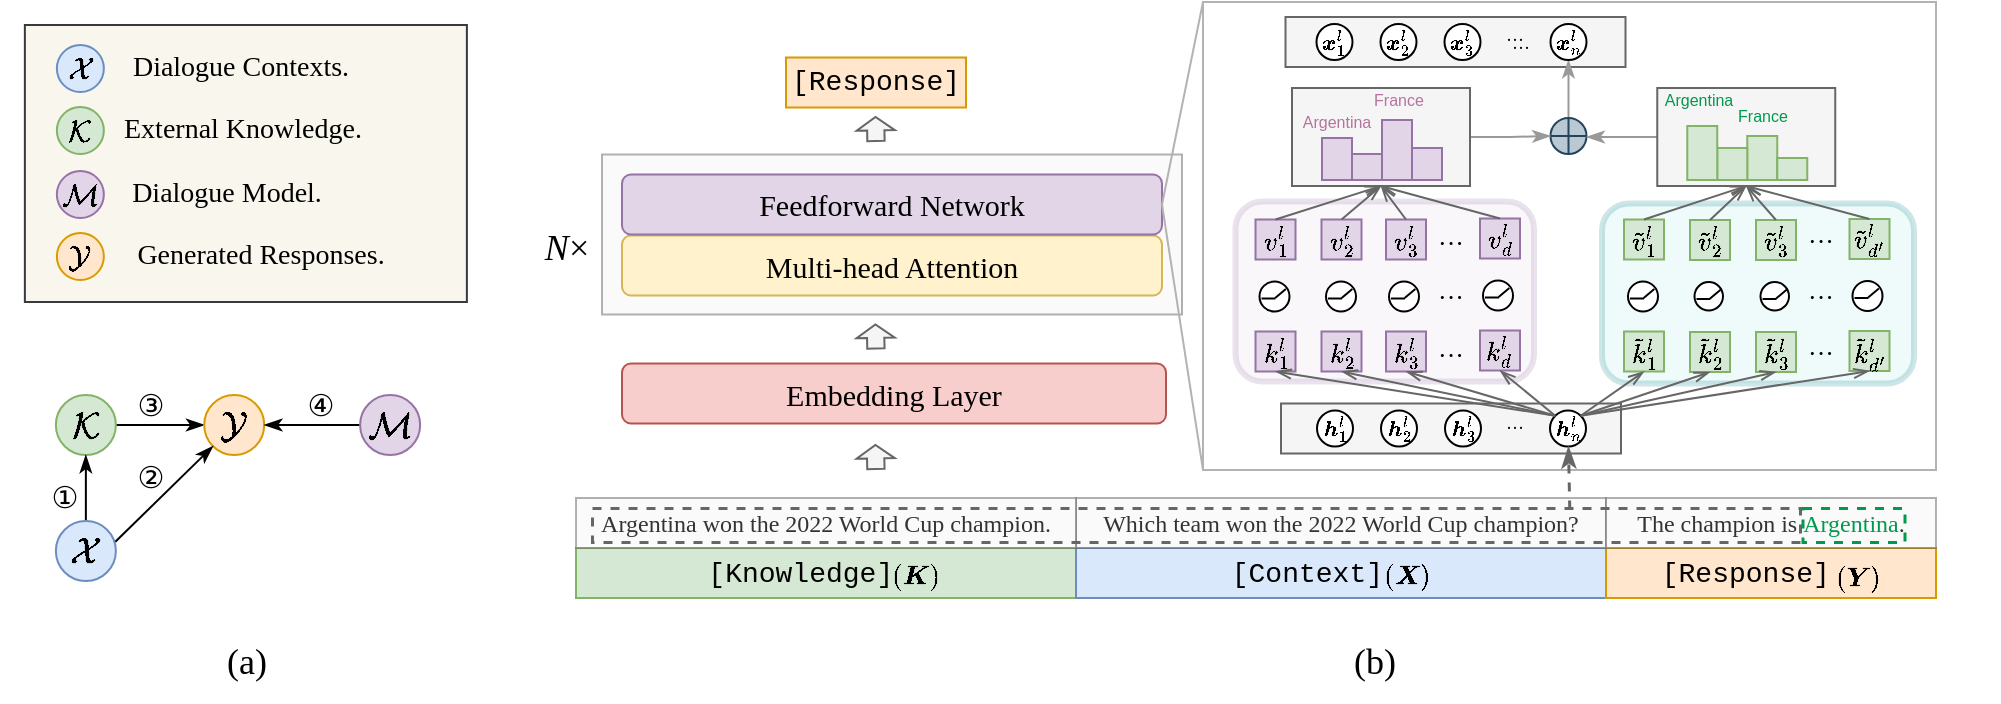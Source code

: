 <mxfile version="21.3.8" type="github">
  <diagram id="rGnRi5jYEAo9KuGM_sZk" name="Page-1">
    <mxGraphModel dx="1122" dy="762" grid="1" gridSize="10" guides="1" tooltips="1" connect="1" arrows="1" fold="1" page="1" pageScale="1" pageWidth="850" pageHeight="1100" math="1" shadow="0">
      <root>
        <mxCell id="0" />
        <mxCell id="1" parent="0" />
        <mxCell id="GQHEzxmw2uMpqQWXIb2g-68" value="" style="rounded=0;whiteSpace=wrap;html=1;fontSize=9;fillColor=#f5f5f5;fontColor=#333333;strokeColor=#666666;" parent="1" vertex="1">
          <mxGeometry x="836.75" y="637.5" width="170" height="25" as="geometry" />
        </mxCell>
        <mxCell id="1AHJtD8_qgkJWAqxRs4a-183" value="" style="rounded=0;whiteSpace=wrap;html=1;strokeWidth=1;fontFamily=Verdana;fontSize=14;fillColor=none;strokeColor=#B3B3B3;" parent="1" vertex="1">
          <mxGeometry x="795.5" y="630" width="366.5" height="234" as="geometry" />
        </mxCell>
        <mxCell id="o2bls5Q18p_dxOcrF1qy-60" value="" style="rounded=1;whiteSpace=wrap;html=1;fontSize=13;fillColor=#e1d5e7;strokeColor=#9673a6;opacity=20;strokeWidth=3;" parent="1" vertex="1">
          <mxGeometry x="811.75" y="729.75" width="149.25" height="90" as="geometry" />
        </mxCell>
        <mxCell id="-v3OjjnUW8kFr06Bp0UY-3" value="" style="rounded=1;whiteSpace=wrap;html=1;fontSize=13;fillColor=#b0e3e6;strokeColor=#0e8088;opacity=20;strokeWidth=3;" parent="1" vertex="1">
          <mxGeometry x="995" y="730.75" width="156" height="90" as="geometry" />
        </mxCell>
        <mxCell id="1AHJtD8_qgkJWAqxRs4a-296" value="" style="rounded=0;whiteSpace=wrap;html=1;strokeWidth=1;fontFamily=Times New Roman;fontSize=15;fillColor=#f9f7ed;strokeColor=#36393d;" parent="1" vertex="1">
          <mxGeometry x="206.43" y="641.5" width="221.01" height="138.5" as="geometry" />
        </mxCell>
        <mxCell id="1AHJtD8_qgkJWAqxRs4a-61" style="edgeStyle=none;rounded=0;orthogonalLoop=1;jettySize=auto;html=1;exitX=1;exitY=0.5;exitDx=0;exitDy=0;entryX=0;entryY=0.5;entryDx=0;entryDy=0;endArrow=classicThin;endFill=1;fontSize=17;" parent="1" source="1AHJtD8_qgkJWAqxRs4a-62" target="1AHJtD8_qgkJWAqxRs4a-63" edge="1">
          <mxGeometry relative="1" as="geometry" />
        </mxCell>
        <mxCell id="1AHJtD8_qgkJWAqxRs4a-62" value="$$\mathcal K$$" style="ellipse;whiteSpace=wrap;html=1;aspect=fixed;fontSize=18;fontFamily=Times New Roman;fontStyle=1;fillColor=#d5e8d4;strokeColor=#82b366;" parent="1" vertex="1">
          <mxGeometry x="221.93" y="826.5" width="30" height="30" as="geometry" />
        </mxCell>
        <mxCell id="1AHJtD8_qgkJWAqxRs4a-63" value="$$\mathcal Y$$" style="ellipse;whiteSpace=wrap;html=1;aspect=fixed;fontSize=18;fontFamily=Times New Roman;fontStyle=1;fillColor=#ffe6cc;strokeColor=#d79b00;" parent="1" vertex="1">
          <mxGeometry x="296.11" y="826.5" width="30" height="30" as="geometry" />
        </mxCell>
        <mxCell id="1AHJtD8_qgkJWAqxRs4a-64" style="edgeStyle=none;rounded=0;orthogonalLoop=1;jettySize=auto;html=1;exitX=0;exitY=0.5;exitDx=0;exitDy=0;entryX=1;entryY=0.5;entryDx=0;entryDy=0;endArrow=classicThin;endFill=1;fontSize=17;" parent="1" source="1AHJtD8_qgkJWAqxRs4a-65" target="1AHJtD8_qgkJWAqxRs4a-63" edge="1">
          <mxGeometry relative="1" as="geometry" />
        </mxCell>
        <mxCell id="1AHJtD8_qgkJWAqxRs4a-65" value="$$\mathcal M$$" style="ellipse;whiteSpace=wrap;html=1;aspect=fixed;fontSize=18;fontFamily=Times New Roman;fontStyle=1;fillColor=#e1d5e7;strokeColor=#9673a6;" parent="1" vertex="1">
          <mxGeometry x="374.06" y="826.5" width="30" height="30" as="geometry" />
        </mxCell>
        <mxCell id="1AHJtD8_qgkJWAqxRs4a-66" style="rounded=0;orthogonalLoop=1;jettySize=auto;html=1;exitX=0.987;exitY=0.351;exitDx=0;exitDy=0;entryX=0;entryY=1;entryDx=0;entryDy=0;endArrow=classicThin;endFill=1;exitPerimeter=0;fontSize=17;" parent="1" source="1AHJtD8_qgkJWAqxRs4a-68" target="1AHJtD8_qgkJWAqxRs4a-63" edge="1">
          <mxGeometry relative="1" as="geometry" />
        </mxCell>
        <mxCell id="1AHJtD8_qgkJWAqxRs4a-67" style="edgeStyle=none;rounded=0;orthogonalLoop=1;jettySize=auto;html=1;exitX=0.5;exitY=0;exitDx=0;exitDy=0;entryX=0.5;entryY=1;entryDx=0;entryDy=0;fontFamily=Georgia;fontSize=17;endArrow=classicThin;endFill=1;" parent="1" source="1AHJtD8_qgkJWAqxRs4a-68" target="1AHJtD8_qgkJWAqxRs4a-62" edge="1">
          <mxGeometry relative="1" as="geometry" />
        </mxCell>
        <mxCell id="1AHJtD8_qgkJWAqxRs4a-68" value="$$\mathcal X$$" style="ellipse;whiteSpace=wrap;html=1;aspect=fixed;fontSize=18;fontFamily=Times New Roman;fontStyle=1;fillColor=#dae8fc;strokeColor=#6c8ebf;" parent="1" vertex="1">
          <mxGeometry x="221.93" y="889.5" width="30" height="30" as="geometry" />
        </mxCell>
        <mxCell id="1AHJtD8_qgkJWAqxRs4a-184" value="" style="rounded=0;whiteSpace=wrap;html=1;shadow=0;glass=0;sketch=0;fillColor=#f5f5f5;fontFamily=Georgia;fontColor=#333333;strokeColor=#666666;opacity=50;strokeWidth=1;" parent="1" vertex="1">
          <mxGeometry x="495" y="706.25" width="290" height="80" as="geometry" />
        </mxCell>
        <mxCell id="1AHJtD8_qgkJWAqxRs4a-185" value="&lt;font style=&quot;font-size: 15px;&quot;&gt;Multi-head Attention&lt;/font&gt;" style="rounded=1;whiteSpace=wrap;html=1;fillColor=#fff2cc;strokeColor=#d6b656;fontSize=15;fontFamily=Verdana;" parent="1" vertex="1">
          <mxGeometry x="505" y="746.75" width="270" height="30" as="geometry" />
        </mxCell>
        <mxCell id="1AHJtD8_qgkJWAqxRs4a-190" value="[&lt;span style=&quot;font-size: 14px;&quot;&gt;&lt;font style=&quot;font-size: 14px;&quot;&gt;Response&lt;/font&gt;&lt;/span&gt;]" style="rounded=0;whiteSpace=wrap;html=1;fontSize=14;fontFamily=Courier New;fillColor=#ffe6cc;strokeColor=#d79b00;fontStyle=0" parent="1" vertex="1">
          <mxGeometry x="587" y="657.75" width="90" height="25" as="geometry" />
        </mxCell>
        <mxCell id="1AHJtD8_qgkJWAqxRs4a-191" value="&lt;font style=&quot;font-size: 18px;&quot;&gt;&lt;i&gt;N&lt;/i&gt;×&lt;/font&gt;" style="text;html=1;align=center;verticalAlign=middle;resizable=0;points=[];autosize=1;strokeColor=none;fontFamily=Georgia;fontSize=18;" parent="1" vertex="1">
          <mxGeometry x="452" y="732.75" width="50" height="40" as="geometry" />
        </mxCell>
        <mxCell id="1AHJtD8_qgkJWAqxRs4a-194" value="&lt;font style=&quot;font-size: 15px;&quot;&gt;Feedforward Network&lt;/font&gt;" style="rounded=1;whiteSpace=wrap;html=1;fillColor=#e1d5e7;strokeColor=#9673a6;fontSize=15;fontFamily=Verdana;" parent="1" vertex="1">
          <mxGeometry x="505" y="716.25" width="270" height="30" as="geometry" />
        </mxCell>
        <mxCell id="1AHJtD8_qgkJWAqxRs4a-195" value="" style="endArrow=none;html=1;rounded=0;fontFamily=Times New Roman;fontSize=17;exitX=1;exitY=0.5;exitDx=0;exitDy=0;strokeColor=#B3B3B3;entryX=0;entryY=0;entryDx=0;entryDy=0;" parent="1" source="1AHJtD8_qgkJWAqxRs4a-194" target="1AHJtD8_qgkJWAqxRs4a-183" edge="1">
          <mxGeometry width="50" height="50" relative="1" as="geometry">
            <mxPoint x="722" y="732" as="sourcePoint" />
            <mxPoint x="787" y="613.25" as="targetPoint" />
          </mxGeometry>
        </mxCell>
        <mxCell id="1AHJtD8_qgkJWAqxRs4a-197" value="&lt;font face=&quot;Verdana&quot; style=&quot;font-size: 13px;&quot;&gt;···&lt;/font&gt;" style="text;html=1;align=center;verticalAlign=middle;resizable=0;points=[];autosize=1;strokeColor=none;fillColor=none;fontSize=13;fontFamily=Courier New;" parent="1" vertex="1">
          <mxGeometry x="899" y="735.75" width="40" height="30" as="geometry" />
        </mxCell>
        <mxCell id="1AHJtD8_qgkJWAqxRs4a-198" value="&lt;font face=&quot;Verdana&quot; style=&quot;font-size: 13px;&quot;&gt;···&lt;/font&gt;" style="text;html=1;align=center;verticalAlign=middle;resizable=0;points=[];autosize=1;strokeColor=none;fillColor=none;fontSize=13;fontFamily=Courier New;" parent="1" vertex="1">
          <mxGeometry x="899" y="762.75" width="40" height="30" as="geometry" />
        </mxCell>
        <mxCell id="1AHJtD8_qgkJWAqxRs4a-199" value="&lt;font face=&quot;Verdana&quot; style=&quot;font-size: 13px;&quot;&gt;···&lt;/font&gt;" style="text;html=1;align=center;verticalAlign=middle;resizable=0;points=[];autosize=1;strokeColor=none;fillColor=none;fontSize=13;fontFamily=Courier New;" parent="1" vertex="1">
          <mxGeometry x="899" y="791.75" width="40" height="30" as="geometry" />
        </mxCell>
        <mxCell id="1AHJtD8_qgkJWAqxRs4a-200" value="&lt;span style=&quot;font-size: 13px;&quot;&gt;&lt;font style=&quot;font-size: 13px;&quot;&gt;$$v^l_1$$&lt;/font&gt;&lt;/span&gt;" style="rounded=0;whiteSpace=wrap;html=1;fontFamily=Times New Roman;fontSize=13;fillColor=#e1d5e7;strokeColor=#9673a6;" parent="1" vertex="1">
          <mxGeometry x="821.75" y="738.75" width="20" height="20" as="geometry" />
        </mxCell>
        <mxCell id="1AHJtD8_qgkJWAqxRs4a-201" value="&lt;font style=&quot;font-size: 13px;&quot;&gt;$$k^l_1$$&lt;/font&gt;" style="rounded=0;whiteSpace=wrap;html=1;fontFamily=Times New Roman;fontSize=13;fillColor=#e1d5e7;strokeColor=#9673a6;" parent="1" vertex="1">
          <mxGeometry x="821.75" y="794.75" width="20" height="20" as="geometry" />
        </mxCell>
        <mxCell id="1AHJtD8_qgkJWAqxRs4a-203" value="" style="ellipse;whiteSpace=wrap;html=1;aspect=fixed;fontFamily=Times New Roman;fontSize=13;" parent="1" vertex="1">
          <mxGeometry x="823.75" y="769.75" width="15" height="15" as="geometry" />
        </mxCell>
        <mxCell id="1AHJtD8_qgkJWAqxRs4a-204" value="" style="line;strokeWidth=1;html=1;fontFamily=Times New Roman;fontSize=13;fillColor=none;" parent="1" vertex="1">
          <mxGeometry x="824.75" y="773.25" width="7" height="10" as="geometry" />
        </mxCell>
        <mxCell id="1AHJtD8_qgkJWAqxRs4a-205" value="" style="line;strokeWidth=1;html=1;fontFamily=Times New Roman;fontSize=13;fillColor=none;rotation=-40;" parent="1" vertex="1">
          <mxGeometry x="830.75" y="772.25" width="7" height="7" as="geometry" />
        </mxCell>
        <mxCell id="1AHJtD8_qgkJWAqxRs4a-206" value="&lt;span style=&quot;font-size: 13px;&quot;&gt;&lt;font style=&quot;font-size: 13px;&quot;&gt;$$v^l_2$$&lt;/font&gt;&lt;/span&gt;" style="rounded=0;whiteSpace=wrap;html=1;fontFamily=Times New Roman;fontSize=13;fillColor=#e1d5e7;strokeColor=#9673a6;" parent="1" vertex="1">
          <mxGeometry x="854.75" y="738.75" width="20" height="20" as="geometry" />
        </mxCell>
        <mxCell id="1AHJtD8_qgkJWAqxRs4a-207" value="&lt;font style=&quot;font-size: 13px;&quot;&gt;$$k^l_2$$&lt;/font&gt;" style="rounded=0;whiteSpace=wrap;html=1;fontFamily=Times New Roman;fontSize=13;fillColor=#e1d5e7;strokeColor=#9673a6;" parent="1" vertex="1">
          <mxGeometry x="854.75" y="794.75" width="20" height="20" as="geometry" />
        </mxCell>
        <mxCell id="1AHJtD8_qgkJWAqxRs4a-208" value="" style="ellipse;whiteSpace=wrap;html=1;aspect=fixed;fontFamily=Times New Roman;fontSize=13;" parent="1" vertex="1">
          <mxGeometry x="857" y="769.75" width="15" height="15" as="geometry" />
        </mxCell>
        <mxCell id="1AHJtD8_qgkJWAqxRs4a-209" value="" style="line;strokeWidth=1;html=1;fontFamily=Times New Roman;fontSize=13;fillColor=none;" parent="1" vertex="1">
          <mxGeometry x="858" y="773.25" width="7" height="10" as="geometry" />
        </mxCell>
        <mxCell id="1AHJtD8_qgkJWAqxRs4a-210" value="" style="line;strokeWidth=1;html=1;fontFamily=Times New Roman;fontSize=13;fillColor=none;rotation=-40;" parent="1" vertex="1">
          <mxGeometry x="864" y="772.25" width="7" height="7" as="geometry" />
        </mxCell>
        <mxCell id="1AHJtD8_qgkJWAqxRs4a-216" value="&lt;span style=&quot;font-size: 13px;&quot;&gt;&lt;font style=&quot;font-size: 13px;&quot;&gt;$$v^l_d$$&lt;/font&gt;&lt;/span&gt;" style="rounded=0;whiteSpace=wrap;html=1;fontFamily=Times New Roman;fontSize=13;fillColor=#e1d5e7;strokeColor=#9673a6;" parent="1" vertex="1">
          <mxGeometry x="934" y="738.25" width="20" height="20" as="geometry" />
        </mxCell>
        <mxCell id="1AHJtD8_qgkJWAqxRs4a-217" value="&lt;font style=&quot;font-size: 13px;&quot;&gt;$$k^l_d$$&lt;/font&gt;" style="rounded=0;whiteSpace=wrap;html=1;fontFamily=Times New Roman;fontSize=13;fillColor=#e1d5e7;strokeColor=#9673a6;" parent="1" vertex="1">
          <mxGeometry x="934" y="794.25" width="20" height="20" as="geometry" />
        </mxCell>
        <mxCell id="1AHJtD8_qgkJWAqxRs4a-218" value="" style="ellipse;whiteSpace=wrap;html=1;aspect=fixed;fontFamily=Times New Roman;fontSize=13;" parent="1" vertex="1">
          <mxGeometry x="935.5" y="769.25" width="15" height="15" as="geometry" />
        </mxCell>
        <mxCell id="1AHJtD8_qgkJWAqxRs4a-219" value="" style="line;strokeWidth=1;html=1;fontFamily=Times New Roman;fontSize=13;fillColor=none;" parent="1" vertex="1">
          <mxGeometry x="936.5" y="772.75" width="7" height="10" as="geometry" />
        </mxCell>
        <mxCell id="1AHJtD8_qgkJWAqxRs4a-220" value="" style="line;strokeWidth=1;html=1;fontFamily=Times New Roman;fontSize=13;fillColor=none;rotation=-40;" parent="1" vertex="1">
          <mxGeometry x="942.5" y="771.75" width="7" height="7" as="geometry" />
        </mxCell>
        <mxCell id="1AHJtD8_qgkJWAqxRs4a-196" value="" style="endArrow=none;html=1;rounded=0;fontFamily=Times New Roman;fontSize=17;exitX=1;exitY=0.5;exitDx=0;exitDy=0;sourcePerimeterSpacing=-4;entryX=0;entryY=1;entryDx=0;entryDy=0;strokeColor=#B3B3B3;" parent="1" source="1AHJtD8_qgkJWAqxRs4a-194" target="1AHJtD8_qgkJWAqxRs4a-183" edge="1">
          <mxGeometry width="50" height="50" relative="1" as="geometry">
            <mxPoint x="722" y="723" as="sourcePoint" />
            <mxPoint x="787" y="803.25" as="targetPoint" />
          </mxGeometry>
        </mxCell>
        <mxCell id="zV5g6A6bOs3h6iSMPPQw-1" value="&lt;i style=&quot;--tw-border-spacing-x: 0; --tw-border-spacing-y: 0; --tw-translate-x: 0; --tw-translate-y: 0; --tw-rotate: 0; --tw-skew-x: 0; --tw-skew-y: 0; --tw-scale-x: 1; --tw-scale-y: 1; --tw-pan-x: ; --tw-pan-y: ; --tw-pinch-zoom: ; --tw-scroll-snap-strictness: proximity; --tw-ordinal: ; --tw-slashed-zero: ; --tw-numeric-figure: ; --tw-numeric-spacing: ; --tw-numeric-fraction: ; --tw-ring-inset: ; --tw-ring-offset-width: 0px; --tw-ring-offset-color: #fff; --tw-ring-color: rgb(59 130 246 / 0.5); --tw-ring-offset-shadow: 0 0 #0000; --tw-ring-shadow: 0 0 #0000; --tw-shadow: 0 0 #0000; --tw-shadow-colored: 0 0 #0000; --tw-blur: ; --tw-brightness: ; --tw-contrast: ; --tw-grayscale: ; --tw-hue-rotate: ; --tw-invert: ; --tw-saturate: ; --tw-sepia: ; --tw-drop-shadow: ; --tw-backdrop-blur: ; --tw-backdrop-brightness: ; --tw-backdrop-contrast: ; --tw-backdrop-grayscale: ; --tw-backdrop-hue-rotate: ; --tw-backdrop-invert: ; --tw-backdrop-opacity: ; --tw-backdrop-saturate: ; --tw-backdrop-sepia: ; border-color: var(--border-color);&quot;&gt;$$\mathcal M$$&lt;/i&gt;" style="ellipse;whiteSpace=wrap;html=1;aspect=fixed;fontSize=15;fontFamily=Times New Roman;fontStyle=1;fillColor=#e1d5e7;strokeColor=#9673a6;" parent="1" vertex="1">
          <mxGeometry x="222.43" y="714.5" width="23.5" height="23.5" as="geometry" />
        </mxCell>
        <mxCell id="zV5g6A6bOs3h6iSMPPQw-2" value="&lt;i&gt;$$\mathcal Y$$&lt;/i&gt;" style="ellipse;whiteSpace=wrap;html=1;aspect=fixed;fontSize=15;fontFamily=Times New Roman;fontStyle=1;fillColor=#ffe6cc;strokeColor=#d79b00;" parent="1" vertex="1">
          <mxGeometry x="222.43" y="745.5" width="23.5" height="23.5" as="geometry" />
        </mxCell>
        <mxCell id="zV5g6A6bOs3h6iSMPPQw-3" value="&lt;i style=&quot;--tw-border-spacing-x: 0; --tw-border-spacing-y: 0; --tw-translate-x: 0; --tw-translate-y: 0; --tw-rotate: 0; --tw-skew-x: 0; --tw-skew-y: 0; --tw-scale-x: 1; --tw-scale-y: 1; --tw-pan-x: ; --tw-pan-y: ; --tw-pinch-zoom: ; --tw-scroll-snap-strictness: proximity; --tw-ordinal: ; --tw-slashed-zero: ; --tw-numeric-figure: ; --tw-numeric-spacing: ; --tw-numeric-fraction: ; --tw-ring-inset: ; --tw-ring-offset-width: 0px; --tw-ring-offset-color: #fff; --tw-ring-color: rgb(59 130 246 / 0.5); --tw-ring-offset-shadow: 0 0 #0000; --tw-ring-shadow: 0 0 #0000; --tw-shadow: 0 0 #0000; --tw-shadow-colored: 0 0 #0000; --tw-blur: ; --tw-brightness: ; --tw-contrast: ; --tw-grayscale: ; --tw-hue-rotate: ; --tw-invert: ; --tw-saturate: ; --tw-sepia: ; --tw-drop-shadow: ; --tw-backdrop-blur: ; --tw-backdrop-brightness: ; --tw-backdrop-contrast: ; --tw-backdrop-grayscale: ; --tw-backdrop-hue-rotate: ; --tw-backdrop-invert: ; --tw-backdrop-opacity: ; --tw-backdrop-saturate: ; --tw-backdrop-sepia: ; border-color: var(--border-color);&quot;&gt;$$\mathcal X$$&lt;/i&gt;" style="ellipse;whiteSpace=wrap;html=1;aspect=fixed;fontSize=15;fontFamily=Times New Roman;fontStyle=1;fillColor=#dae8fc;strokeColor=#6c8ebf;" parent="1" vertex="1">
          <mxGeometry x="222.43" y="651.5" width="23.5" height="23.5" as="geometry" />
        </mxCell>
        <mxCell id="zV5g6A6bOs3h6iSMPPQw-4" value="&lt;i style=&quot;--tw-border-spacing-x: 0; --tw-border-spacing-y: 0; --tw-translate-x: 0; --tw-translate-y: 0; --tw-rotate: 0; --tw-skew-x: 0; --tw-skew-y: 0; --tw-scale-x: 1; --tw-scale-y: 1; --tw-pan-x: ; --tw-pan-y: ; --tw-pinch-zoom: ; --tw-scroll-snap-strictness: proximity; --tw-ordinal: ; --tw-slashed-zero: ; --tw-numeric-figure: ; --tw-numeric-spacing: ; --tw-numeric-fraction: ; --tw-ring-inset: ; --tw-ring-offset-width: 0px; --tw-ring-offset-color: #fff; --tw-ring-color: rgb(59 130 246 / 0.5); --tw-ring-offset-shadow: 0 0 #0000; --tw-ring-shadow: 0 0 #0000; --tw-shadow: 0 0 #0000; --tw-shadow-colored: 0 0 #0000; --tw-blur: ; --tw-brightness: ; --tw-contrast: ; --tw-grayscale: ; --tw-hue-rotate: ; --tw-invert: ; --tw-saturate: ; --tw-sepia: ; --tw-drop-shadow: ; --tw-backdrop-blur: ; --tw-backdrop-brightness: ; --tw-backdrop-contrast: ; --tw-backdrop-grayscale: ; --tw-backdrop-hue-rotate: ; --tw-backdrop-invert: ; --tw-backdrop-opacity: ; --tw-backdrop-saturate: ; --tw-backdrop-sepia: ; border-color: var(--border-color);&quot;&gt;$$\mathcal K$$&lt;/i&gt;" style="ellipse;whiteSpace=wrap;html=1;aspect=fixed;fontSize=15;fontFamily=Times New Roman;fontStyle=1;fillColor=#d5e8d4;strokeColor=#82b366;" parent="1" vertex="1">
          <mxGeometry x="222.43" y="682.5" width="23.5" height="23.5" as="geometry" />
        </mxCell>
        <mxCell id="zV5g6A6bOs3h6iSMPPQw-5" value="&lt;span style=&quot;color: rgb(0, 0, 0); font-style: normal; font-variant-ligatures: normal; font-variant-caps: normal; font-weight: 400; letter-spacing: normal; orphans: 2; text-align: left; text-indent: 0px; text-transform: none; widows: 2; word-spacing: 0px; -webkit-text-stroke-width: 0px; text-decoration-thickness: initial; text-decoration-style: initial; text-decoration-color: initial; float: none; font-size: 14px; display: inline !important;&quot;&gt;&lt;font style=&quot;font-size: 14px;&quot;&gt;External Knowledge.&lt;br style=&quot;font-size: 14px;&quot;&gt;&lt;/font&gt;&lt;/span&gt;" style="text;whiteSpace=wrap;html=1;fontSize=14;fontFamily=Tahoma;" parent="1" vertex="1">
          <mxGeometry x="254.06" y="679" width="138.37" height="36" as="geometry" />
        </mxCell>
        <mxCell id="zV5g6A6bOs3h6iSMPPQw-6" value="&lt;span style=&quot;text-align: left; font-size: 14px;&quot;&gt;&lt;font style=&quot;font-size: 14px;&quot;&gt;Dialogue Contexts.&lt;/font&gt;&lt;/span&gt;" style="text;html=1;align=center;verticalAlign=middle;resizable=0;points=[];autosize=1;strokeColor=none;fillColor=none;fontSize=14;fontFamily=Tahoma;" parent="1" vertex="1">
          <mxGeometry x="244.06" y="648.25" width="140" height="30" as="geometry" />
        </mxCell>
        <mxCell id="zV5g6A6bOs3h6iSMPPQw-7" value="&lt;div style=&quot;border-color: var(--border-color); text-align: left; font-size: 14px;&quot;&gt;&lt;span style=&quot;border-color: var(--border-color); background-color: initial; font-size: 14px;&quot;&gt;&lt;font style=&quot;font-size: 14px;&quot;&gt;Dialogue Model.&lt;/font&gt;&lt;/span&gt;&lt;/div&gt;" style="text;html=1;align=center;verticalAlign=middle;resizable=0;points=[];autosize=1;strokeColor=none;fillColor=none;fontSize=14;fontFamily=Tahoma;" parent="1" vertex="1">
          <mxGeometry x="247.43" y="711.25" width="120" height="30" as="geometry" />
        </mxCell>
        <mxCell id="zV5g6A6bOs3h6iSMPPQw-8" value="&lt;span style=&quot;text-align: left; font-size: 14px;&quot;&gt;&lt;font style=&quot;font-size: 14px;&quot;&gt;Generated Responses.&lt;/font&gt;&lt;/span&gt;" style="text;html=1;align=center;verticalAlign=middle;resizable=0;points=[];autosize=1;strokeColor=none;fillColor=none;fontSize=14;fontFamily=Tahoma;" parent="1" vertex="1">
          <mxGeometry x="244.06" y="742" width="160" height="30" as="geometry" />
        </mxCell>
        <mxCell id="o2bls5Q18p_dxOcrF1qy-1" value="&lt;font face=&quot;Tahoma&quot;&gt;(a)&lt;/font&gt;" style="text;html=1;align=center;verticalAlign=middle;resizable=0;points=[];autosize=1;strokeColor=none;fillColor=none;fontSize=18;fontFamily=Georgia;" parent="1" vertex="1">
          <mxGeometry x="291.94" y="940" width="50" height="40" as="geometry" />
        </mxCell>
        <mxCell id="o2bls5Q18p_dxOcrF1qy-2" value="&lt;font face=&quot;Tahoma&quot;&gt;(b)&lt;/font&gt;" style="text;html=1;align=center;verticalAlign=middle;resizable=0;points=[];autosize=1;strokeColor=none;fillColor=none;fontSize=18;fontFamily=Georgia;" parent="1" vertex="1">
          <mxGeometry x="856" y="940" width="50" height="40" as="geometry" />
        </mxCell>
        <mxCell id="o2bls5Q18p_dxOcrF1qy-13" value="&lt;font style=&quot;font-size: 15px;&quot;&gt;Embedding Layer&lt;/font&gt;" style="rounded=1;whiteSpace=wrap;html=1;fillColor=#f8cecc;strokeColor=#b85450;fontSize=15;fontFamily=Verdana;" parent="1" vertex="1">
          <mxGeometry x="505" y="810.75" width="272" height="30" as="geometry" />
        </mxCell>
        <mxCell id="o2bls5Q18p_dxOcrF1qy-24" value="" style="shape=flexArrow;endArrow=classic;html=1;rounded=0;fontFamily=Georgia;fontSize=15;width=8.649;endSize=1.906;endWidth=9.412;fillColor=#f5f5f5;strokeColor=#666666;" parent="1" edge="1">
          <mxGeometry width="50" height="50" relative="1" as="geometry">
            <mxPoint x="631.96" y="864" as="sourcePoint" />
            <mxPoint x="631.7" y="851" as="targetPoint" />
          </mxGeometry>
        </mxCell>
        <mxCell id="o2bls5Q18p_dxOcrF1qy-37" value="&lt;font face=&quot;Verdana&quot; style=&quot;font-size: 13px;&quot;&gt;···&lt;/font&gt;" style="text;html=1;align=center;verticalAlign=middle;resizable=0;points=[];autosize=1;strokeColor=none;fillColor=none;fontSize=13;fontFamily=Courier New;" parent="1" vertex="1">
          <mxGeometry x="1084.25" y="735" width="40" height="30" as="geometry" />
        </mxCell>
        <mxCell id="o2bls5Q18p_dxOcrF1qy-38" value="&lt;font face=&quot;Verdana&quot; style=&quot;font-size: 13px;&quot;&gt;···&lt;/font&gt;" style="text;html=1;align=center;verticalAlign=middle;resizable=0;points=[];autosize=1;strokeColor=none;fillColor=none;fontSize=13;fontFamily=Courier New;" parent="1" vertex="1">
          <mxGeometry x="1084.25" y="762.5" width="40" height="30" as="geometry" />
        </mxCell>
        <mxCell id="o2bls5Q18p_dxOcrF1qy-39" value="&lt;font face=&quot;Verdana&quot; style=&quot;font-size: 13px;&quot;&gt;···&lt;/font&gt;" style="text;html=1;align=center;verticalAlign=middle;resizable=0;points=[];autosize=1;strokeColor=none;fillColor=none;fontSize=13;fontFamily=Courier New;" parent="1" vertex="1">
          <mxGeometry x="1084.25" y="790.5" width="40" height="30" as="geometry" />
        </mxCell>
        <mxCell id="o2bls5Q18p_dxOcrF1qy-40" value="&lt;span style=&quot;font-size: 13px;&quot;&gt;&lt;font style=&quot;font-size: 13px;&quot;&gt;$${\tilde v}^l_1$$&lt;/font&gt;&lt;/span&gt;" style="rounded=0;whiteSpace=wrap;html=1;fontFamily=Times New Roman;fontSize=13;fillColor=#d5e8d4;strokeColor=#82b366;" parent="1" vertex="1">
          <mxGeometry x="1006" y="738.75" width="20" height="20" as="geometry" />
        </mxCell>
        <mxCell id="o2bls5Q18p_dxOcrF1qy-41" value="&lt;font style=&quot;font-size: 13px;&quot;&gt;$$\tilde k^l_1$$&lt;/font&gt;" style="rounded=0;whiteSpace=wrap;html=1;fontFamily=Times New Roman;fontSize=13;fillColor=#d5e8d4;strokeColor=#82b366;" parent="1" vertex="1">
          <mxGeometry x="1006" y="794.75" width="20" height="20" as="geometry" />
        </mxCell>
        <mxCell id="o2bls5Q18p_dxOcrF1qy-42" value="" style="ellipse;whiteSpace=wrap;html=1;aspect=fixed;fontFamily=Times New Roman;fontSize=13;" parent="1" vertex="1">
          <mxGeometry x="1008" y="769.75" width="15" height="15" as="geometry" />
        </mxCell>
        <mxCell id="o2bls5Q18p_dxOcrF1qy-43" value="" style="line;strokeWidth=1;html=1;fontFamily=Times New Roman;fontSize=13;fillColor=none;" parent="1" vertex="1">
          <mxGeometry x="1009" y="773.25" width="7" height="10" as="geometry" />
        </mxCell>
        <mxCell id="o2bls5Q18p_dxOcrF1qy-44" value="" style="line;strokeWidth=1;html=1;fontFamily=Times New Roman;fontSize=13;fillColor=none;rotation=-40;" parent="1" vertex="1">
          <mxGeometry x="1015" y="772.25" width="7" height="7" as="geometry" />
        </mxCell>
        <mxCell id="o2bls5Q18p_dxOcrF1qy-45" value="&lt;span style=&quot;font-size: 13px;&quot;&gt;&lt;font style=&quot;font-size: 13px;&quot;&gt;$${\tilde v}^l_2$$&lt;/font&gt;&lt;/span&gt;" style="rounded=0;whiteSpace=wrap;html=1;fontFamily=Times New Roman;fontSize=13;fillColor=#d5e8d4;strokeColor=#82b366;" parent="1" vertex="1">
          <mxGeometry x="1039" y="739" width="20" height="20" as="geometry" />
        </mxCell>
        <mxCell id="o2bls5Q18p_dxOcrF1qy-46" value="&lt;font style=&quot;font-size: 13px;&quot;&gt;$$\tilde k^l_2$$&lt;/font&gt;" style="rounded=0;whiteSpace=wrap;html=1;fontFamily=Times New Roman;fontSize=13;fillColor=#d5e8d4;strokeColor=#82b366;" parent="1" vertex="1">
          <mxGeometry x="1039" y="795" width="20" height="20" as="geometry" />
        </mxCell>
        <mxCell id="o2bls5Q18p_dxOcrF1qy-47" value="" style="ellipse;whiteSpace=wrap;html=1;aspect=fixed;fontFamily=Times New Roman;fontSize=13;" parent="1" vertex="1">
          <mxGeometry x="1041.25" y="770" width="14.25" height="14.25" as="geometry" />
        </mxCell>
        <mxCell id="o2bls5Q18p_dxOcrF1qy-48" value="" style="line;strokeWidth=1;html=1;fontFamily=Times New Roman;fontSize=13;fillColor=none;" parent="1" vertex="1">
          <mxGeometry x="1042.25" y="773.5" width="7" height="10" as="geometry" />
        </mxCell>
        <mxCell id="o2bls5Q18p_dxOcrF1qy-49" value="" style="line;strokeWidth=1;html=1;fontFamily=Times New Roman;fontSize=13;fillColor=none;rotation=-40;" parent="1" vertex="1">
          <mxGeometry x="1048.25" y="772.5" width="7" height="7" as="geometry" />
        </mxCell>
        <mxCell id="o2bls5Q18p_dxOcrF1qy-55" value="&lt;span style=&quot;font-size: 13px;&quot;&gt;&lt;font style=&quot;font-size: 13px;&quot;&gt;$$\tilde v^l_{d^\prime}$$&lt;/font&gt;&lt;/span&gt;" style="rounded=0;whiteSpace=wrap;html=1;fontFamily=Times New Roman;fontSize=13;fillColor=#d5e8d4;strokeColor=#82b366;" parent="1" vertex="1">
          <mxGeometry x="1118.75" y="738.5" width="20" height="20" as="geometry" />
        </mxCell>
        <mxCell id="o2bls5Q18p_dxOcrF1qy-56" value="&lt;font style=&quot;font-size: 13px;&quot;&gt;$$\tilde k^l_{d^\prime}$$&lt;/font&gt;" style="rounded=0;whiteSpace=wrap;html=1;fontFamily=Times New Roman;fontSize=13;fillColor=#d5e8d4;strokeColor=#82b366;" parent="1" vertex="1">
          <mxGeometry x="1118.75" y="794.5" width="20" height="20" as="geometry" />
        </mxCell>
        <mxCell id="o2bls5Q18p_dxOcrF1qy-57" value="" style="ellipse;whiteSpace=wrap;html=1;aspect=fixed;fontFamily=Times New Roman;fontSize=13;" parent="1" vertex="1">
          <mxGeometry x="1120.25" y="769.5" width="15" height="15" as="geometry" />
        </mxCell>
        <mxCell id="o2bls5Q18p_dxOcrF1qy-58" value="" style="line;strokeWidth=1;html=1;fontFamily=Times New Roman;fontSize=13;fillColor=none;" parent="1" vertex="1">
          <mxGeometry x="1121.25" y="773" width="7" height="10" as="geometry" />
        </mxCell>
        <mxCell id="o2bls5Q18p_dxOcrF1qy-59" value="" style="line;strokeWidth=1;html=1;fontFamily=Times New Roman;fontSize=13;fillColor=none;rotation=-40;" parent="1" vertex="1">
          <mxGeometry x="1127.25" y="772" width="7" height="7" as="geometry" />
        </mxCell>
        <mxCell id="o2bls5Q18p_dxOcrF1qy-64" value="" style="shape=flexArrow;endArrow=classic;html=1;rounded=0;fontFamily=Georgia;fontSize=15;width=8.649;endSize=1.906;endWidth=9.412;fillColor=#f5f5f5;strokeColor=#666666;" parent="1" edge="1">
          <mxGeometry width="50" height="50" relative="1" as="geometry">
            <mxPoint x="631.96" y="803.75" as="sourcePoint" />
            <mxPoint x="631.7" y="790.75" as="targetPoint" />
          </mxGeometry>
        </mxCell>
        <mxCell id="o2bls5Q18p_dxOcrF1qy-65" value="" style="shape=flexArrow;endArrow=classic;html=1;rounded=0;fontFamily=Georgia;fontSize=15;width=8.649;endSize=1.906;endWidth=9.412;fillColor=#f5f5f5;strokeColor=#666666;" parent="1" edge="1">
          <mxGeometry width="50" height="50" relative="1" as="geometry">
            <mxPoint x="632" y="700" as="sourcePoint" />
            <mxPoint x="631.74" y="687" as="targetPoint" />
          </mxGeometry>
        </mxCell>
        <mxCell id="CE-3SqYxjU-QbydAG7AP-39" style="edgeStyle=orthogonalEdgeStyle;rounded=0;orthogonalLoop=1;jettySize=auto;html=1;exitX=0.5;exitY=0;exitDx=0;exitDy=0;entryX=0.5;entryY=1;entryDx=0;entryDy=0;endArrow=classicThin;endFill=1;strokeColor=#999999;" edge="1" parent="1" source="o2bls5Q18p_dxOcrF1qy-79" target="U2_thxNx-trF02SfiVUL-5">
          <mxGeometry relative="1" as="geometry" />
        </mxCell>
        <mxCell id="o2bls5Q18p_dxOcrF1qy-79" value="" style="shape=orEllipse;perimeter=ellipsePerimeter;whiteSpace=wrap;html=1;backgroundOutline=1;fillColor=#bac8d3;strokeColor=#23445d;fontSize=13;" parent="1" vertex="1">
          <mxGeometry x="969.25" y="688" width="18" height="18" as="geometry" />
        </mxCell>
        <mxCell id="o2bls5Q18p_dxOcrF1qy-83" value="" style="rounded=0;whiteSpace=wrap;html=1;fontSize=9;fillColor=#f5f5f5;fontColor=#333333;strokeColor=#666666;" parent="1" vertex="1">
          <mxGeometry x="834.5" y="830.75" width="170" height="25" as="geometry" />
        </mxCell>
        <mxCell id="o2bls5Q18p_dxOcrF1qy-107" value="&lt;font style=&quot;font-size: 9px;&quot;&gt;$$\boldsymbol h_1^l$$&lt;/font&gt;" style="ellipse;whiteSpace=wrap;html=1;aspect=fixed;fontSize=9;" parent="1" vertex="1">
          <mxGeometry x="852.5" y="834.25" width="18" height="18" as="geometry" />
        </mxCell>
        <mxCell id="o2bls5Q18p_dxOcrF1qy-109" value="&lt;font style=&quot;font-size: 9px;&quot;&gt;$$\boldsymbol h_2^l$$&lt;/font&gt;" style="ellipse;whiteSpace=wrap;html=1;aspect=fixed;fontSize=9;" parent="1" vertex="1">
          <mxGeometry x="884.5" y="834.25" width="18" height="18" as="geometry" />
        </mxCell>
        <mxCell id="GQHEzxmw2uMpqQWXIb2g-16" style="rounded=0;orthogonalLoop=1;jettySize=auto;html=1;exitX=0;exitY=0;exitDx=0;exitDy=0;entryX=0.5;entryY=1;entryDx=0;entryDy=0;endArrow=openThin;endFill=0;strokeColor=#666666;" parent="1" source="o2bls5Q18p_dxOcrF1qy-110" target="1AHJtD8_qgkJWAqxRs4a-207" edge="1">
          <mxGeometry relative="1" as="geometry" />
        </mxCell>
        <mxCell id="GQHEzxmw2uMpqQWXIb2g-17" style="rounded=0;orthogonalLoop=1;jettySize=auto;html=1;exitX=0;exitY=0;exitDx=0;exitDy=0;entryX=0.5;entryY=1;entryDx=0;entryDy=0;strokeColor=#666666;endArrow=openThin;endFill=0;" parent="1" source="o2bls5Q18p_dxOcrF1qy-110" target="1AHJtD8_qgkJWAqxRs4a-217" edge="1">
          <mxGeometry relative="1" as="geometry" />
        </mxCell>
        <mxCell id="GQHEzxmw2uMpqQWXIb2g-18" style="rounded=0;orthogonalLoop=1;jettySize=auto;html=1;exitX=1;exitY=0;exitDx=0;exitDy=0;entryX=0.5;entryY=1;entryDx=0;entryDy=0;endArrow=openThin;endFill=0;strokeColor=#666666;" parent="1" source="o2bls5Q18p_dxOcrF1qy-110" target="o2bls5Q18p_dxOcrF1qy-41" edge="1">
          <mxGeometry relative="1" as="geometry" />
        </mxCell>
        <mxCell id="o2bls5Q18p_dxOcrF1qy-110" value="&lt;font style=&quot;font-size: 9px;&quot;&gt;$$\boldsymbol h_n^l$$&lt;/font&gt;" style="ellipse;whiteSpace=wrap;html=1;aspect=fixed;fontSize=9;" parent="1" vertex="1">
          <mxGeometry x="969" y="834.25" width="18" height="18" as="geometry" />
        </mxCell>
        <mxCell id="o2bls5Q18p_dxOcrF1qy-111" value="&lt;font style=&quot;font-size: 9px;&quot;&gt;$$\boldsymbol h_3^l$$&lt;/font&gt;" style="ellipse;whiteSpace=wrap;html=1;aspect=fixed;fontSize=9;" parent="1" vertex="1">
          <mxGeometry x="916.5" y="834.25" width="18" height="18" as="geometry" />
        </mxCell>
        <mxCell id="o2bls5Q18p_dxOcrF1qy-112" value="&lt;font face=&quot;Verdana&quot; style=&quot;font-size: 9px;&quot;&gt;···&lt;/font&gt;" style="text;html=1;align=center;verticalAlign=middle;resizable=0;points=[];autosize=1;strokeColor=none;fillColor=none;fontSize=9;fontFamily=Courier New;" parent="1" vertex="1">
          <mxGeometry x="935.5" y="828.25" width="30" height="30" as="geometry" />
        </mxCell>
        <mxCell id="o2bls5Q18p_dxOcrF1qy-118" value="&lt;font face=&quot;Verdana&quot; style=&quot;font-size: 9px;&quot;&gt;···&lt;/font&gt;" style="text;html=1;align=center;verticalAlign=middle;resizable=0;points=[];autosize=1;strokeColor=none;fillColor=none;fontSize=9;fontFamily=Courier New;" parent="1" vertex="1">
          <mxGeometry x="939.25" y="638" width="30" height="30" as="geometry" />
        </mxCell>
        <mxCell id="HkuKFEnehhObNIfz7tYE-1" value="&lt;font style=&quot;font-size: 15px;&quot;&gt;①&lt;/font&gt;" style="text;html=1;align=center;verticalAlign=middle;resizable=0;points=[];autosize=1;strokeColor=none;fillColor=none;" parent="1" vertex="1">
          <mxGeometry x="206.43" y="861.5" width="40" height="30" as="geometry" />
        </mxCell>
        <mxCell id="HkuKFEnehhObNIfz7tYE-2" value="&lt;font style=&quot;font-size: 15px;&quot;&gt;②&lt;/font&gt;" style="text;html=1;align=center;verticalAlign=middle;resizable=0;points=[];autosize=1;strokeColor=none;fillColor=none;" parent="1" vertex="1">
          <mxGeometry x="249.06" y="851.75" width="40" height="30" as="geometry" />
        </mxCell>
        <mxCell id="HkuKFEnehhObNIfz7tYE-3" value="&lt;font style=&quot;font-size: 15px;&quot;&gt;③&lt;/font&gt;" style="text;html=1;align=center;verticalAlign=middle;resizable=0;points=[];autosize=1;strokeColor=none;fillColor=none;" parent="1" vertex="1">
          <mxGeometry x="249.06" y="816" width="40" height="30" as="geometry" />
        </mxCell>
        <mxCell id="HkuKFEnehhObNIfz7tYE-4" value="&lt;font style=&quot;font-size: 15px;&quot;&gt;④&lt;/font&gt;" style="text;html=1;align=center;verticalAlign=middle;resizable=0;points=[];autosize=1;strokeColor=none;fillColor=none;" parent="1" vertex="1">
          <mxGeometry x="334.06" y="816" width="40" height="30" as="geometry" />
        </mxCell>
        <mxCell id="U2_thxNx-trF02SfiVUL-3" value="&lt;font style=&quot;font-size: 9px;&quot;&gt;$$\boldsymbol x_1^l$$&lt;/font&gt;" style="ellipse;whiteSpace=wrap;html=1;aspect=fixed;fontSize=9;" parent="1" vertex="1">
          <mxGeometry x="852.25" y="641" width="18" height="18" as="geometry" />
        </mxCell>
        <mxCell id="U2_thxNx-trF02SfiVUL-4" value="&lt;font style=&quot;font-size: 9px;&quot;&gt;$$\boldsymbol x_2^l$$&lt;/font&gt;" style="ellipse;whiteSpace=wrap;html=1;aspect=fixed;fontSize=9;" parent="1" vertex="1">
          <mxGeometry x="884.25" y="641" width="18" height="18" as="geometry" />
        </mxCell>
        <mxCell id="U2_thxNx-trF02SfiVUL-5" value="&lt;font style=&quot;font-size: 9px;&quot;&gt;$$\boldsymbol x_n^l$$&lt;/font&gt;" style="ellipse;whiteSpace=wrap;html=1;aspect=fixed;fontSize=9;" parent="1" vertex="1">
          <mxGeometry x="969.25" y="641" width="18" height="18" as="geometry" />
        </mxCell>
        <mxCell id="U2_thxNx-trF02SfiVUL-6" value="&lt;font style=&quot;font-size: 9px;&quot;&gt;$$\boldsymbol x_3^l$$&lt;/font&gt;" style="ellipse;whiteSpace=wrap;html=1;aspect=fixed;fontSize=9;" parent="1" vertex="1">
          <mxGeometry x="916.25" y="641" width="18" height="18" as="geometry" />
        </mxCell>
        <mxCell id="U2_thxNx-trF02SfiVUL-7" value="&lt;font face=&quot;Verdana&quot; style=&quot;font-size: 9px;&quot;&gt;···&lt;/font&gt;" style="text;html=1;align=center;verticalAlign=middle;resizable=0;points=[];autosize=1;strokeColor=none;fillColor=none;fontSize=9;fontFamily=Courier New;" parent="1" vertex="1">
          <mxGeometry x="935.75" y="634" width="30" height="30" as="geometry" />
        </mxCell>
        <mxCell id="GQHEzxmw2uMpqQWXIb2g-7" value="&lt;span style=&quot;font-size: 14px;&quot;&gt;[&lt;span style=&quot;font-size: 14px;&quot;&gt;&lt;font style=&quot;font-size: 14px;&quot;&gt;Knowledge&lt;/font&gt;&lt;/span&gt;]&amp;nbsp; &amp;nbsp;&lt;/span&gt;" style="rounded=0;whiteSpace=wrap;html=1;fontSize=14;fontFamily=Courier New;fillColor=#d5e8d4;strokeColor=#82b366;fontStyle=0" parent="1" vertex="1">
          <mxGeometry x="482" y="903" width="250" height="25" as="geometry" />
        </mxCell>
        <mxCell id="GQHEzxmw2uMpqQWXIb2g-8" value="[&lt;span style=&quot;font-size: 14px;&quot;&gt;&lt;font style=&quot;font-size: 14px;&quot;&gt;Context&lt;/font&gt;&lt;/span&gt;]&amp;nbsp; &amp;nbsp;&amp;nbsp;" style="rounded=0;whiteSpace=wrap;html=1;fontSize=14;fontFamily=Courier New;fillColor=#dae8fc;strokeColor=#6c8ebf;fontStyle=0" parent="1" vertex="1">
          <mxGeometry x="732" y="903" width="265" height="25" as="geometry" />
        </mxCell>
        <mxCell id="GQHEzxmw2uMpqQWXIb2g-9" value="[&lt;span style=&quot;font-size: 14px;&quot;&gt;&lt;font style=&quot;font-size: 14px;&quot;&gt;Response&lt;/font&gt;&lt;/span&gt;]&amp;nbsp; &amp;nbsp;" style="rounded=0;whiteSpace=wrap;html=1;fontSize=14;fontFamily=Courier New;fillColor=#ffe6cc;strokeColor=#d79b00;fontStyle=0" parent="1" vertex="1">
          <mxGeometry x="997" y="903" width="165" height="25" as="geometry" />
        </mxCell>
        <mxCell id="o2bls5Q18p_dxOcrF1qy-7" value="&lt;i style=&quot;--tw-border-spacing-x: 0; --tw-border-spacing-y: 0; --tw-translate-x: 0; --tw-translate-y: 0; --tw-rotate: 0; --tw-skew-x: 0; --tw-skew-y: 0; --tw-scale-x: 1; --tw-scale-y: 1; --tw-pan-x: ; --tw-pan-y: ; --tw-pinch-zoom: ; --tw-scroll-snap-strictness: proximity; --tw-ordinal: ; --tw-slashed-zero: ; --tw-numeric-figure: ; --tw-numeric-spacing: ; --tw-numeric-fraction: ; --tw-ring-inset: ; --tw-ring-offset-width: 0px; --tw-ring-offset-color: #fff; --tw-ring-color: rgb(59 130 246 / 0.5); --tw-ring-offset-shadow: 0 0 #0000; --tw-ring-shadow: 0 0 #0000; --tw-shadow: 0 0 #0000; --tw-shadow-colored: 0 0 #0000; --tw-blur: ; --tw-brightness: ; --tw-contrast: ; --tw-grayscale: ; --tw-hue-rotate: ; --tw-invert: ; --tw-saturate: ; --tw-sepia: ; --tw-drop-shadow: ; --tw-backdrop-blur: ; --tw-backdrop-brightness: ; --tw-backdrop-contrast: ; --tw-backdrop-grayscale: ; --tw-backdrop-hue-rotate: ; --tw-backdrop-invert: ; --tw-backdrop-opacity: ; --tw-backdrop-saturate: ; --tw-backdrop-sepia: ; border-color: var(--border-color); font-family: &amp;quot;Times New Roman&amp;quot;; font-weight: 700;&quot;&gt;&lt;font style=&quot;font-size: 13px;&quot;&gt;$$(\boldsymbol K)$$&lt;/font&gt;&lt;/i&gt;" style="text;html=1;align=center;verticalAlign=middle;resizable=0;points=[];autosize=1;strokeColor=none;fillColor=none;" parent="1" vertex="1">
          <mxGeometry x="587" y="900.5" width="130" height="30" as="geometry" />
        </mxCell>
        <mxCell id="o2bls5Q18p_dxOcrF1qy-8" value="&lt;i style=&quot;--tw-border-spacing-x: 0; --tw-border-spacing-y: 0; --tw-translate-x: 0; --tw-translate-y: 0; --tw-rotate: 0; --tw-skew-x: 0; --tw-skew-y: 0; --tw-scale-x: 1; --tw-scale-y: 1; --tw-pan-x: ; --tw-pan-y: ; --tw-pinch-zoom: ; --tw-scroll-snap-strictness: proximity; --tw-ordinal: ; --tw-slashed-zero: ; --tw-numeric-figure: ; --tw-numeric-spacing: ; --tw-numeric-fraction: ; --tw-ring-inset: ; --tw-ring-offset-width: 0px; --tw-ring-offset-color: #fff; --tw-ring-color: rgb(59 130 246 / 0.5); --tw-ring-offset-shadow: 0 0 #0000; --tw-ring-shadow: 0 0 #0000; --tw-shadow: 0 0 #0000; --tw-shadow-colored: 0 0 #0000; --tw-blur: ; --tw-brightness: ; --tw-contrast: ; --tw-grayscale: ; --tw-hue-rotate: ; --tw-invert: ; --tw-saturate: ; --tw-sepia: ; --tw-drop-shadow: ; --tw-backdrop-blur: ; --tw-backdrop-brightness: ; --tw-backdrop-contrast: ; --tw-backdrop-grayscale: ; --tw-backdrop-hue-rotate: ; --tw-backdrop-invert: ; --tw-backdrop-opacity: ; --tw-backdrop-saturate: ; --tw-backdrop-sepia: ; border-color: var(--border-color); font-family: &amp;quot;Times New Roman&amp;quot;; font-weight: 700;&quot;&gt;&lt;font style=&quot;font-size: 13px;&quot;&gt;$$(\boldsymbol X)$$&lt;/font&gt;&lt;/i&gt;" style="text;html=1;align=center;verticalAlign=middle;resizable=0;points=[];autosize=1;strokeColor=none;fillColor=none;" parent="1" vertex="1">
          <mxGeometry x="831.75" y="900.5" width="130" height="30" as="geometry" />
        </mxCell>
        <mxCell id="o2bls5Q18p_dxOcrF1qy-9" value="&lt;i style=&quot;--tw-border-spacing-x: 0; --tw-border-spacing-y: 0; --tw-translate-x: 0; --tw-translate-y: 0; --tw-rotate: 0; --tw-skew-x: 0; --tw-skew-y: 0; --tw-scale-x: 1; --tw-scale-y: 1; --tw-pan-x: ; --tw-pan-y: ; --tw-pinch-zoom: ; --tw-scroll-snap-strictness: proximity; --tw-ordinal: ; --tw-slashed-zero: ; --tw-numeric-figure: ; --tw-numeric-spacing: ; --tw-numeric-fraction: ; --tw-ring-inset: ; --tw-ring-offset-width: 0px; --tw-ring-offset-color: #fff; --tw-ring-color: rgb(59 130 246 / 0.5); --tw-ring-offset-shadow: 0 0 #0000; --tw-ring-shadow: 0 0 #0000; --tw-shadow: 0 0 #0000; --tw-shadow-colored: 0 0 #0000; --tw-blur: ; --tw-brightness: ; --tw-contrast: ; --tw-grayscale: ; --tw-hue-rotate: ; --tw-invert: ; --tw-saturate: ; --tw-sepia: ; --tw-drop-shadow: ; --tw-backdrop-blur: ; --tw-backdrop-brightness: ; --tw-backdrop-contrast: ; --tw-backdrop-grayscale: ; --tw-backdrop-hue-rotate: ; --tw-backdrop-invert: ; --tw-backdrop-opacity: ; --tw-backdrop-saturate: ; --tw-backdrop-sepia: ; border-color: var(--border-color); font-family: &amp;quot;Times New Roman&amp;quot;; font-weight: 700;&quot;&gt;&lt;font style=&quot;font-size: 13px;&quot;&gt;$$(\boldsymbol&amp;nbsp; Y)$$&lt;/font&gt;&lt;/i&gt;" style="text;html=1;align=center;verticalAlign=middle;resizable=0;points=[];autosize=1;strokeColor=none;fillColor=none;" parent="1" vertex="1">
          <mxGeometry x="1053" y="901.5" width="140" height="30" as="geometry" />
        </mxCell>
        <mxCell id="GQHEzxmw2uMpqQWXIb2g-10" value="&lt;font face=&quot;Times New Roman&quot; style=&quot;font-size: 12px;&quot;&gt;Which team won the 2022 World Cup champion?&lt;/font&gt;" style="rounded=0;whiteSpace=wrap;html=1;fontSize=14;fontFamily=Courier New;fillColor=#f5f5f5;strokeColor=#666666;fontStyle=0;fontColor=#333333;opacity=50;" parent="1" vertex="1">
          <mxGeometry x="732" y="878" width="265" height="25" as="geometry" />
        </mxCell>
        <mxCell id="GQHEzxmw2uMpqQWXIb2g-11" value="&lt;font face=&quot;Times New Roman&quot; style=&quot;font-size: 12px;&quot;&gt;&lt;font style=&quot;font-size: 12px;&quot;&gt;The champion is&amp;nbsp;&lt;/font&gt;&lt;font style=&quot;font-size: 12px;&quot;&gt;&lt;font color=&quot;#00994d&quot;&gt;Argentina&lt;/font&gt;.&lt;/font&gt;&lt;/font&gt;" style="rounded=0;whiteSpace=wrap;html=1;fontSize=14;fontFamily=Courier New;fillColor=#f5f5f5;strokeColor=#666666;fontStyle=0;fontColor=#333333;opacity=50;" parent="1" vertex="1">
          <mxGeometry x="997" y="878" width="165" height="25" as="geometry" />
        </mxCell>
        <mxCell id="GQHEzxmw2uMpqQWXIb2g-12" value="&lt;font face=&quot;Times New Roman&quot; style=&quot;font-size: 12px;&quot;&gt;Argentina won the 2022 World Cup champion.&lt;/font&gt;" style="rounded=0;whiteSpace=wrap;html=1;fontSize=14;fontFamily=Courier New;fillColor=#f5f5f5;strokeColor=#666666;fontStyle=0;fontColor=#333333;opacity=50;" parent="1" vertex="1">
          <mxGeometry x="482" y="878" width="250" height="25" as="geometry" />
        </mxCell>
        <mxCell id="GQHEzxmw2uMpqQWXIb2g-13" value="" style="rounded=0;whiteSpace=wrap;html=1;gradientColor=none;fillColor=none;strokeColor=#00994D;strokeWidth=1.5;dashed=1;" parent="1" vertex="1">
          <mxGeometry x="1095.25" y="883" width="51" height="17" as="geometry" />
        </mxCell>
        <mxCell id="GQHEzxmw2uMpqQWXIb2g-14" value="" style="endArrow=openThin;html=1;rounded=0;entryX=0.5;entryY=1;entryDx=0;entryDy=0;exitX=0;exitY=0;exitDx=0;exitDy=0;strokeColor=#666666;endFill=0;" parent="1" source="o2bls5Q18p_dxOcrF1qy-110" target="1AHJtD8_qgkJWAqxRs4a-201" edge="1">
          <mxGeometry width="50" height="50" relative="1" as="geometry">
            <mxPoint x="891" y="765.25" as="sourcePoint" />
            <mxPoint x="941" y="715.25" as="targetPoint" />
          </mxGeometry>
        </mxCell>
        <mxCell id="GQHEzxmw2uMpqQWXIb2g-20" style="rounded=0;orthogonalLoop=1;jettySize=auto;html=1;exitX=1;exitY=0;exitDx=0;exitDy=0;entryX=0.5;entryY=1;entryDx=0;entryDy=0;endArrow=openThin;endFill=0;strokeColor=#666666;" parent="1" source="o2bls5Q18p_dxOcrF1qy-110" target="o2bls5Q18p_dxOcrF1qy-46" edge="1">
          <mxGeometry relative="1" as="geometry">
            <mxPoint x="961" y="844.25" as="sourcePoint" />
            <mxPoint x="991" y="811.25" as="targetPoint" />
          </mxGeometry>
        </mxCell>
        <mxCell id="GQHEzxmw2uMpqQWXIb2g-21" style="rounded=0;orthogonalLoop=1;jettySize=auto;html=1;exitX=1;exitY=0;exitDx=0;exitDy=0;entryX=0.5;entryY=1;entryDx=0;entryDy=0;endArrow=openThin;endFill=0;strokeColor=#666666;" parent="1" source="o2bls5Q18p_dxOcrF1qy-110" target="o2bls5Q18p_dxOcrF1qy-56" edge="1">
          <mxGeometry relative="1" as="geometry">
            <mxPoint x="961" y="844.25" as="sourcePoint" />
            <mxPoint x="1025" y="811.25" as="targetPoint" />
          </mxGeometry>
        </mxCell>
        <mxCell id="GQHEzxmw2uMpqQWXIb2g-27" style="rounded=0;orthogonalLoop=1;jettySize=auto;html=1;exitX=0.5;exitY=0;exitDx=0;exitDy=0;strokeColor=#666666;endArrow=openThin;endFill=0;entryX=0.5;entryY=1;entryDx=0;entryDy=0;" parent="1" source="1AHJtD8_qgkJWAqxRs4a-200" target="CE-3SqYxjU-QbydAG7AP-1" edge="1">
          <mxGeometry relative="1" as="geometry">
            <mxPoint x="905.5" y="735.25" as="sourcePoint" />
            <mxPoint x="970" y="653" as="targetPoint" />
          </mxGeometry>
        </mxCell>
        <mxCell id="GQHEzxmw2uMpqQWXIb2g-28" style="rounded=0;orthogonalLoop=1;jettySize=auto;html=1;exitX=0.5;exitY=0;exitDx=0;exitDy=0;entryX=0.5;entryY=1;entryDx=0;entryDy=0;strokeColor=#666666;endArrow=openThin;endFill=0;" parent="1" source="1AHJtD8_qgkJWAqxRs4a-206" target="CE-3SqYxjU-QbydAG7AP-1" edge="1">
          <mxGeometry relative="1" as="geometry">
            <mxPoint x="842" y="743.25" as="sourcePoint" />
            <mxPoint x="920.5" y="716.75" as="targetPoint" />
          </mxGeometry>
        </mxCell>
        <mxCell id="GQHEzxmw2uMpqQWXIb2g-30" style="rounded=0;orthogonalLoop=1;jettySize=auto;html=1;exitX=0.5;exitY=0;exitDx=0;exitDy=0;entryX=0.5;entryY=1;entryDx=0;entryDy=0;strokeColor=#666666;endArrow=openThin;endFill=0;" parent="1" source="1AHJtD8_qgkJWAqxRs4a-216" target="CE-3SqYxjU-QbydAG7AP-1" edge="1">
          <mxGeometry relative="1" as="geometry">
            <mxPoint x="914" y="732.75" as="sourcePoint" />
            <mxPoint x="920.5" y="716.75" as="targetPoint" />
          </mxGeometry>
        </mxCell>
        <mxCell id="GQHEzxmw2uMpqQWXIb2g-32" style="rounded=0;orthogonalLoop=1;jettySize=auto;html=1;exitX=0.5;exitY=0;exitDx=0;exitDy=0;entryX=0.5;entryY=1;entryDx=0;entryDy=0;strokeColor=#666666;endArrow=openThin;endFill=0;" parent="1" source="o2bls5Q18p_dxOcrF1qy-55" target="CE-3SqYxjU-QbydAG7AP-31" edge="1">
          <mxGeometry relative="1" as="geometry">
            <mxPoint x="1066.75" y="734.25" as="sourcePoint" />
            <mxPoint x="1061.332" y="720.141" as="targetPoint" />
          </mxGeometry>
        </mxCell>
        <mxCell id="GQHEzxmw2uMpqQWXIb2g-33" style="rounded=0;orthogonalLoop=1;jettySize=auto;html=1;exitX=0.5;exitY=0;exitDx=0;exitDy=0;entryX=0.5;entryY=1;entryDx=0;entryDy=0;strokeColor=#666666;endArrow=openThin;endFill=0;" parent="1" source="o2bls5Q18p_dxOcrF1qy-45" target="CE-3SqYxjU-QbydAG7AP-31" edge="1">
          <mxGeometry relative="1" as="geometry">
            <mxPoint x="1071" y="743.25" as="sourcePoint" />
            <mxPoint x="1057" y="719.75" as="targetPoint" />
          </mxGeometry>
        </mxCell>
        <mxCell id="GQHEzxmw2uMpqQWXIb2g-34" style="rounded=0;orthogonalLoop=1;jettySize=auto;html=1;exitX=0.5;exitY=0;exitDx=0;exitDy=0;entryX=0.5;entryY=1;entryDx=0;entryDy=0;strokeColor=#666666;endArrow=openThin;endFill=0;" parent="1" source="o2bls5Q18p_dxOcrF1qy-40" target="CE-3SqYxjU-QbydAG7AP-31" edge="1">
          <mxGeometry relative="1" as="geometry">
            <mxPoint x="1025" y="743.25" as="sourcePoint" />
            <mxPoint x="1057" y="719.75" as="targetPoint" />
          </mxGeometry>
        </mxCell>
        <mxCell id="GQHEzxmw2uMpqQWXIb2g-45" value="&lt;span style=&quot;font-size: 13px;&quot;&gt;&lt;font style=&quot;font-size: 13px;&quot;&gt;$$v^l_3$$&lt;/font&gt;&lt;/span&gt;" style="rounded=0;whiteSpace=wrap;html=1;fontFamily=Times New Roman;fontSize=13;fillColor=#e1d5e7;strokeColor=#9673a6;" parent="1" vertex="1">
          <mxGeometry x="887" y="738.75" width="20" height="20" as="geometry" />
        </mxCell>
        <mxCell id="GQHEzxmw2uMpqQWXIb2g-46" value="&lt;font style=&quot;font-size: 13px;&quot;&gt;$$k^l_3$$&lt;/font&gt;" style="rounded=0;whiteSpace=wrap;html=1;fontFamily=Times New Roman;fontSize=13;fillColor=#e1d5e7;strokeColor=#9673a6;" parent="1" vertex="1">
          <mxGeometry x="887" y="794.75" width="20" height="20" as="geometry" />
        </mxCell>
        <mxCell id="GQHEzxmw2uMpqQWXIb2g-47" value="" style="ellipse;whiteSpace=wrap;html=1;aspect=fixed;fontFamily=Times New Roman;fontSize=13;" parent="1" vertex="1">
          <mxGeometry x="888.5" y="769.75" width="15" height="15" as="geometry" />
        </mxCell>
        <mxCell id="GQHEzxmw2uMpqQWXIb2g-48" value="" style="line;strokeWidth=1;html=1;fontFamily=Times New Roman;fontSize=13;fillColor=none;" parent="1" vertex="1">
          <mxGeometry x="889.5" y="773.25" width="7" height="10" as="geometry" />
        </mxCell>
        <mxCell id="GQHEzxmw2uMpqQWXIb2g-49" value="" style="line;strokeWidth=1;html=1;fontFamily=Times New Roman;fontSize=13;fillColor=none;rotation=-40;" parent="1" vertex="1">
          <mxGeometry x="895.5" y="772.25" width="7" height="7" as="geometry" />
        </mxCell>
        <mxCell id="GQHEzxmw2uMpqQWXIb2g-50" value="&lt;span style=&quot;font-size: 13px;&quot;&gt;&lt;font style=&quot;font-size: 13px;&quot;&gt;$${\tilde v}^l_3$$&lt;/font&gt;&lt;/span&gt;" style="rounded=0;whiteSpace=wrap;html=1;fontFamily=Times New Roman;fontSize=13;fillColor=#d5e8d4;strokeColor=#82b366;" parent="1" vertex="1">
          <mxGeometry x="1072" y="739" width="20" height="20" as="geometry" />
        </mxCell>
        <mxCell id="GQHEzxmw2uMpqQWXIb2g-51" value="&lt;font style=&quot;font-size: 13px;&quot;&gt;$$\tilde k^l_3$$&lt;/font&gt;" style="rounded=0;whiteSpace=wrap;html=1;fontFamily=Times New Roman;fontSize=13;fillColor=#d5e8d4;strokeColor=#82b366;" parent="1" vertex="1">
          <mxGeometry x="1072" y="795" width="20" height="20" as="geometry" />
        </mxCell>
        <mxCell id="GQHEzxmw2uMpqQWXIb2g-52" value="" style="ellipse;whiteSpace=wrap;html=1;aspect=fixed;fontFamily=Times New Roman;fontSize=13;" parent="1" vertex="1">
          <mxGeometry x="1074.25" y="770" width="14.25" height="14.25" as="geometry" />
        </mxCell>
        <mxCell id="GQHEzxmw2uMpqQWXIb2g-53" value="" style="line;strokeWidth=1;html=1;fontFamily=Times New Roman;fontSize=13;fillColor=none;" parent="1" vertex="1">
          <mxGeometry x="1075.25" y="773.5" width="7" height="10" as="geometry" />
        </mxCell>
        <mxCell id="GQHEzxmw2uMpqQWXIb2g-54" value="" style="line;strokeWidth=1;html=1;fontFamily=Times New Roman;fontSize=13;fillColor=none;rotation=-40;" parent="1" vertex="1">
          <mxGeometry x="1081.25" y="772.5" width="7" height="7" as="geometry" />
        </mxCell>
        <mxCell id="GQHEzxmw2uMpqQWXIb2g-55" style="rounded=0;orthogonalLoop=1;jettySize=auto;html=1;exitX=0;exitY=0;exitDx=0;exitDy=0;entryX=0.5;entryY=1;entryDx=0;entryDy=0;strokeColor=#666666;endArrow=openThin;endFill=0;" parent="1" source="o2bls5Q18p_dxOcrF1qy-110" target="GQHEzxmw2uMpqQWXIb2g-46" edge="1">
          <mxGeometry relative="1" as="geometry">
            <mxPoint x="949" y="844.25" as="sourcePoint" />
            <mxPoint x="954" y="822.25" as="targetPoint" />
          </mxGeometry>
        </mxCell>
        <mxCell id="GQHEzxmw2uMpqQWXIb2g-56" style="rounded=0;orthogonalLoop=1;jettySize=auto;html=1;exitX=1;exitY=0;exitDx=0;exitDy=0;entryX=0.5;entryY=1;entryDx=0;entryDy=0;endArrow=openThin;endFill=0;strokeColor=#666666;" parent="1" source="o2bls5Q18p_dxOcrF1qy-110" target="GQHEzxmw2uMpqQWXIb2g-51" edge="1">
          <mxGeometry relative="1" as="geometry">
            <mxPoint x="961" y="844.25" as="sourcePoint" />
            <mxPoint x="1059" y="823.25" as="targetPoint" />
          </mxGeometry>
        </mxCell>
        <mxCell id="GQHEzxmw2uMpqQWXIb2g-58" style="rounded=0;orthogonalLoop=1;jettySize=auto;html=1;exitX=0.5;exitY=0;exitDx=0;exitDy=0;entryX=0.5;entryY=1;entryDx=0;entryDy=0;strokeColor=#666666;endArrow=openThin;endFill=0;" parent="1" source="GQHEzxmw2uMpqQWXIb2g-45" target="CE-3SqYxjU-QbydAG7AP-1" edge="1">
          <mxGeometry relative="1" as="geometry">
            <mxPoint x="875" y="747.25" as="sourcePoint" />
            <mxPoint x="920.5" y="716.75" as="targetPoint" />
          </mxGeometry>
        </mxCell>
        <mxCell id="GQHEzxmw2uMpqQWXIb2g-59" style="rounded=0;orthogonalLoop=1;jettySize=auto;html=1;exitX=0.5;exitY=0;exitDx=0;exitDy=0;strokeColor=#666666;endArrow=openThin;endFill=0;entryX=0.5;entryY=1;entryDx=0;entryDy=0;" parent="1" source="GQHEzxmw2uMpqQWXIb2g-50" target="CE-3SqYxjU-QbydAG7AP-31" edge="1">
          <mxGeometry relative="1" as="geometry">
            <mxPoint x="1059" y="747.25" as="sourcePoint" />
            <mxPoint x="1055.547" y="718.59" as="targetPoint" />
          </mxGeometry>
        </mxCell>
        <mxCell id="CE-3SqYxjU-QbydAG7AP-20" style="edgeStyle=orthogonalEdgeStyle;rounded=0;orthogonalLoop=1;jettySize=auto;html=1;exitX=1;exitY=0.5;exitDx=0;exitDy=0;entryX=0;entryY=0.5;entryDx=0;entryDy=0;endArrow=classicThin;endFill=1;strokeColor=#999999;" edge="1" parent="1" source="CE-3SqYxjU-QbydAG7AP-1" target="o2bls5Q18p_dxOcrF1qy-79">
          <mxGeometry relative="1" as="geometry" />
        </mxCell>
        <mxCell id="CE-3SqYxjU-QbydAG7AP-1" value="" style="rounded=0;whiteSpace=wrap;html=1;fillColor=#f5f5f5;fontColor=#333333;strokeColor=#666666;" vertex="1" parent="1">
          <mxGeometry x="840" y="673" width="89" height="49" as="geometry" />
        </mxCell>
        <mxCell id="CE-3SqYxjU-QbydAG7AP-2" value="" style="rounded=0;whiteSpace=wrap;html=1;fillColor=#e1d5e7;strokeColor=#9673a6;" vertex="1" parent="1">
          <mxGeometry x="885" y="689" width="15" height="30" as="geometry" />
        </mxCell>
        <mxCell id="CE-3SqYxjU-QbydAG7AP-3" value="" style="rounded=0;whiteSpace=wrap;html=1;fillColor=#e1d5e7;strokeColor=#9673a6;" vertex="1" parent="1">
          <mxGeometry x="870" y="706" width="15" height="13" as="geometry" />
        </mxCell>
        <mxCell id="CE-3SqYxjU-QbydAG7AP-4" value="" style="rounded=0;whiteSpace=wrap;html=1;fillColor=#e1d5e7;strokeColor=#9673a6;" vertex="1" parent="1">
          <mxGeometry x="900" y="703" width="15" height="16" as="geometry" />
        </mxCell>
        <mxCell id="CE-3SqYxjU-QbydAG7AP-5" value="&lt;font color=&quot;#b5739d&quot; style=&quot;font-size: 8px;&quot;&gt;Argentina&lt;/font&gt;" style="text;html=1;align=center;verticalAlign=middle;resizable=0;points=[];autosize=1;strokeColor=none;fillColor=none;" vertex="1" parent="1">
          <mxGeometry x="832.25" y="673.75" width="60" height="30" as="geometry" />
        </mxCell>
        <mxCell id="CE-3SqYxjU-QbydAG7AP-11" value="" style="rounded=0;whiteSpace=wrap;html=1;gradientColor=none;fillColor=none;strokeColor=#666666;strokeWidth=1.5;dashed=1;" vertex="1" parent="1">
          <mxGeometry x="490" y="883" width="604" height="17" as="geometry" />
        </mxCell>
        <mxCell id="CE-3SqYxjU-QbydAG7AP-12" value="" style="endArrow=classicThin;html=1;rounded=0;entryX=0.5;entryY=1;entryDx=0;entryDy=0;exitX=0.809;exitY=0.03;exitDx=0;exitDy=0;exitPerimeter=0;dashed=1;endFill=1;strokeWidth=1.5;strokeColor=#666666;" edge="1" parent="1" source="CE-3SqYxjU-QbydAG7AP-11" target="o2bls5Q18p_dxOcrF1qy-110">
          <mxGeometry width="50" height="50" relative="1" as="geometry">
            <mxPoint x="880" y="890" as="sourcePoint" />
            <mxPoint x="930" y="840" as="targetPoint" />
          </mxGeometry>
        </mxCell>
        <mxCell id="CE-3SqYxjU-QbydAG7AP-13" value="" style="rounded=0;whiteSpace=wrap;html=1;fillColor=#e1d5e7;strokeColor=#9673a6;" vertex="1" parent="1">
          <mxGeometry x="855" y="698" width="15" height="21" as="geometry" />
        </mxCell>
        <mxCell id="CE-3SqYxjU-QbydAG7AP-21" value="&lt;font color=&quot;#b5739d&quot; style=&quot;font-size: 8px;&quot;&gt;France&lt;/font&gt;" style="text;html=1;align=center;verticalAlign=middle;resizable=0;points=[];autosize=1;strokeColor=none;fillColor=none;" vertex="1" parent="1">
          <mxGeometry x="867.75" y="662.75" width="50" height="30" as="geometry" />
        </mxCell>
        <mxCell id="CE-3SqYxjU-QbydAG7AP-28" value="&lt;font color=&quot;#b5739d&quot; style=&quot;font-size: 7px;&quot;&gt;Argentina&lt;/font&gt;" style="text;html=1;align=center;verticalAlign=middle;resizable=0;points=[];autosize=1;strokeColor=none;fillColor=none;" vertex="1" parent="1">
          <mxGeometry x="1020" y="662.75" width="50" height="30" as="geometry" />
        </mxCell>
        <mxCell id="CE-3SqYxjU-QbydAG7AP-38" style="edgeStyle=orthogonalEdgeStyle;rounded=0;orthogonalLoop=1;jettySize=auto;html=1;exitX=0;exitY=0.5;exitDx=0;exitDy=0;entryX=1;entryY=0.5;entryDx=0;entryDy=0;endArrow=classicThin;endFill=1;strokeColor=#999999;" edge="1" parent="1" source="CE-3SqYxjU-QbydAG7AP-31" target="o2bls5Q18p_dxOcrF1qy-79">
          <mxGeometry relative="1" as="geometry" />
        </mxCell>
        <mxCell id="CE-3SqYxjU-QbydAG7AP-31" value="" style="rounded=0;whiteSpace=wrap;html=1;fillColor=#f5f5f5;fontColor=#333333;strokeColor=#666666;" vertex="1" parent="1">
          <mxGeometry x="1022.63" y="673" width="89" height="49" as="geometry" />
        </mxCell>
        <mxCell id="CE-3SqYxjU-QbydAG7AP-32" value="" style="rounded=0;whiteSpace=wrap;html=1;fillColor=#d5e8d4;strokeColor=#82b366;" vertex="1" parent="1">
          <mxGeometry x="1067.63" y="697" width="15" height="22" as="geometry" />
        </mxCell>
        <mxCell id="CE-3SqYxjU-QbydAG7AP-33" value="" style="rounded=0;whiteSpace=wrap;html=1;fillColor=#d5e8d4;strokeColor=#82b366;" vertex="1" parent="1">
          <mxGeometry x="1052.63" y="703" width="15" height="16" as="geometry" />
        </mxCell>
        <mxCell id="CE-3SqYxjU-QbydAG7AP-34" value="" style="rounded=0;whiteSpace=wrap;html=1;fillColor=#d5e8d4;strokeColor=#82b366;" vertex="1" parent="1">
          <mxGeometry x="1082.63" y="708" width="15" height="11" as="geometry" />
        </mxCell>
        <mxCell id="CE-3SqYxjU-QbydAG7AP-35" value="&lt;font color=&quot;#00994d&quot; style=&quot;font-size: 8px;&quot;&gt;Argentina&lt;/font&gt;" style="text;html=1;align=center;verticalAlign=middle;resizable=0;points=[];autosize=1;strokeColor=none;fillColor=none;" vertex="1" parent="1">
          <mxGeometry x="1012.63" y="662.75" width="60" height="30" as="geometry" />
        </mxCell>
        <mxCell id="CE-3SqYxjU-QbydAG7AP-36" value="" style="rounded=0;whiteSpace=wrap;html=1;fillColor=#d5e8d4;strokeColor=#82b366;" vertex="1" parent="1">
          <mxGeometry x="1037.63" y="692" width="15" height="27" as="geometry" />
        </mxCell>
        <mxCell id="CE-3SqYxjU-QbydAG7AP-30" value="&lt;font color=&quot;#00994d&quot; style=&quot;font-size: 8px;&quot;&gt;France&lt;/font&gt;" style="text;html=1;align=center;verticalAlign=middle;resizable=0;points=[];autosize=1;strokeColor=none;fillColor=none;" vertex="1" parent="1">
          <mxGeometry x="1050.13" y="671" width="50" height="30" as="geometry" />
        </mxCell>
      </root>
    </mxGraphModel>
  </diagram>
</mxfile>
